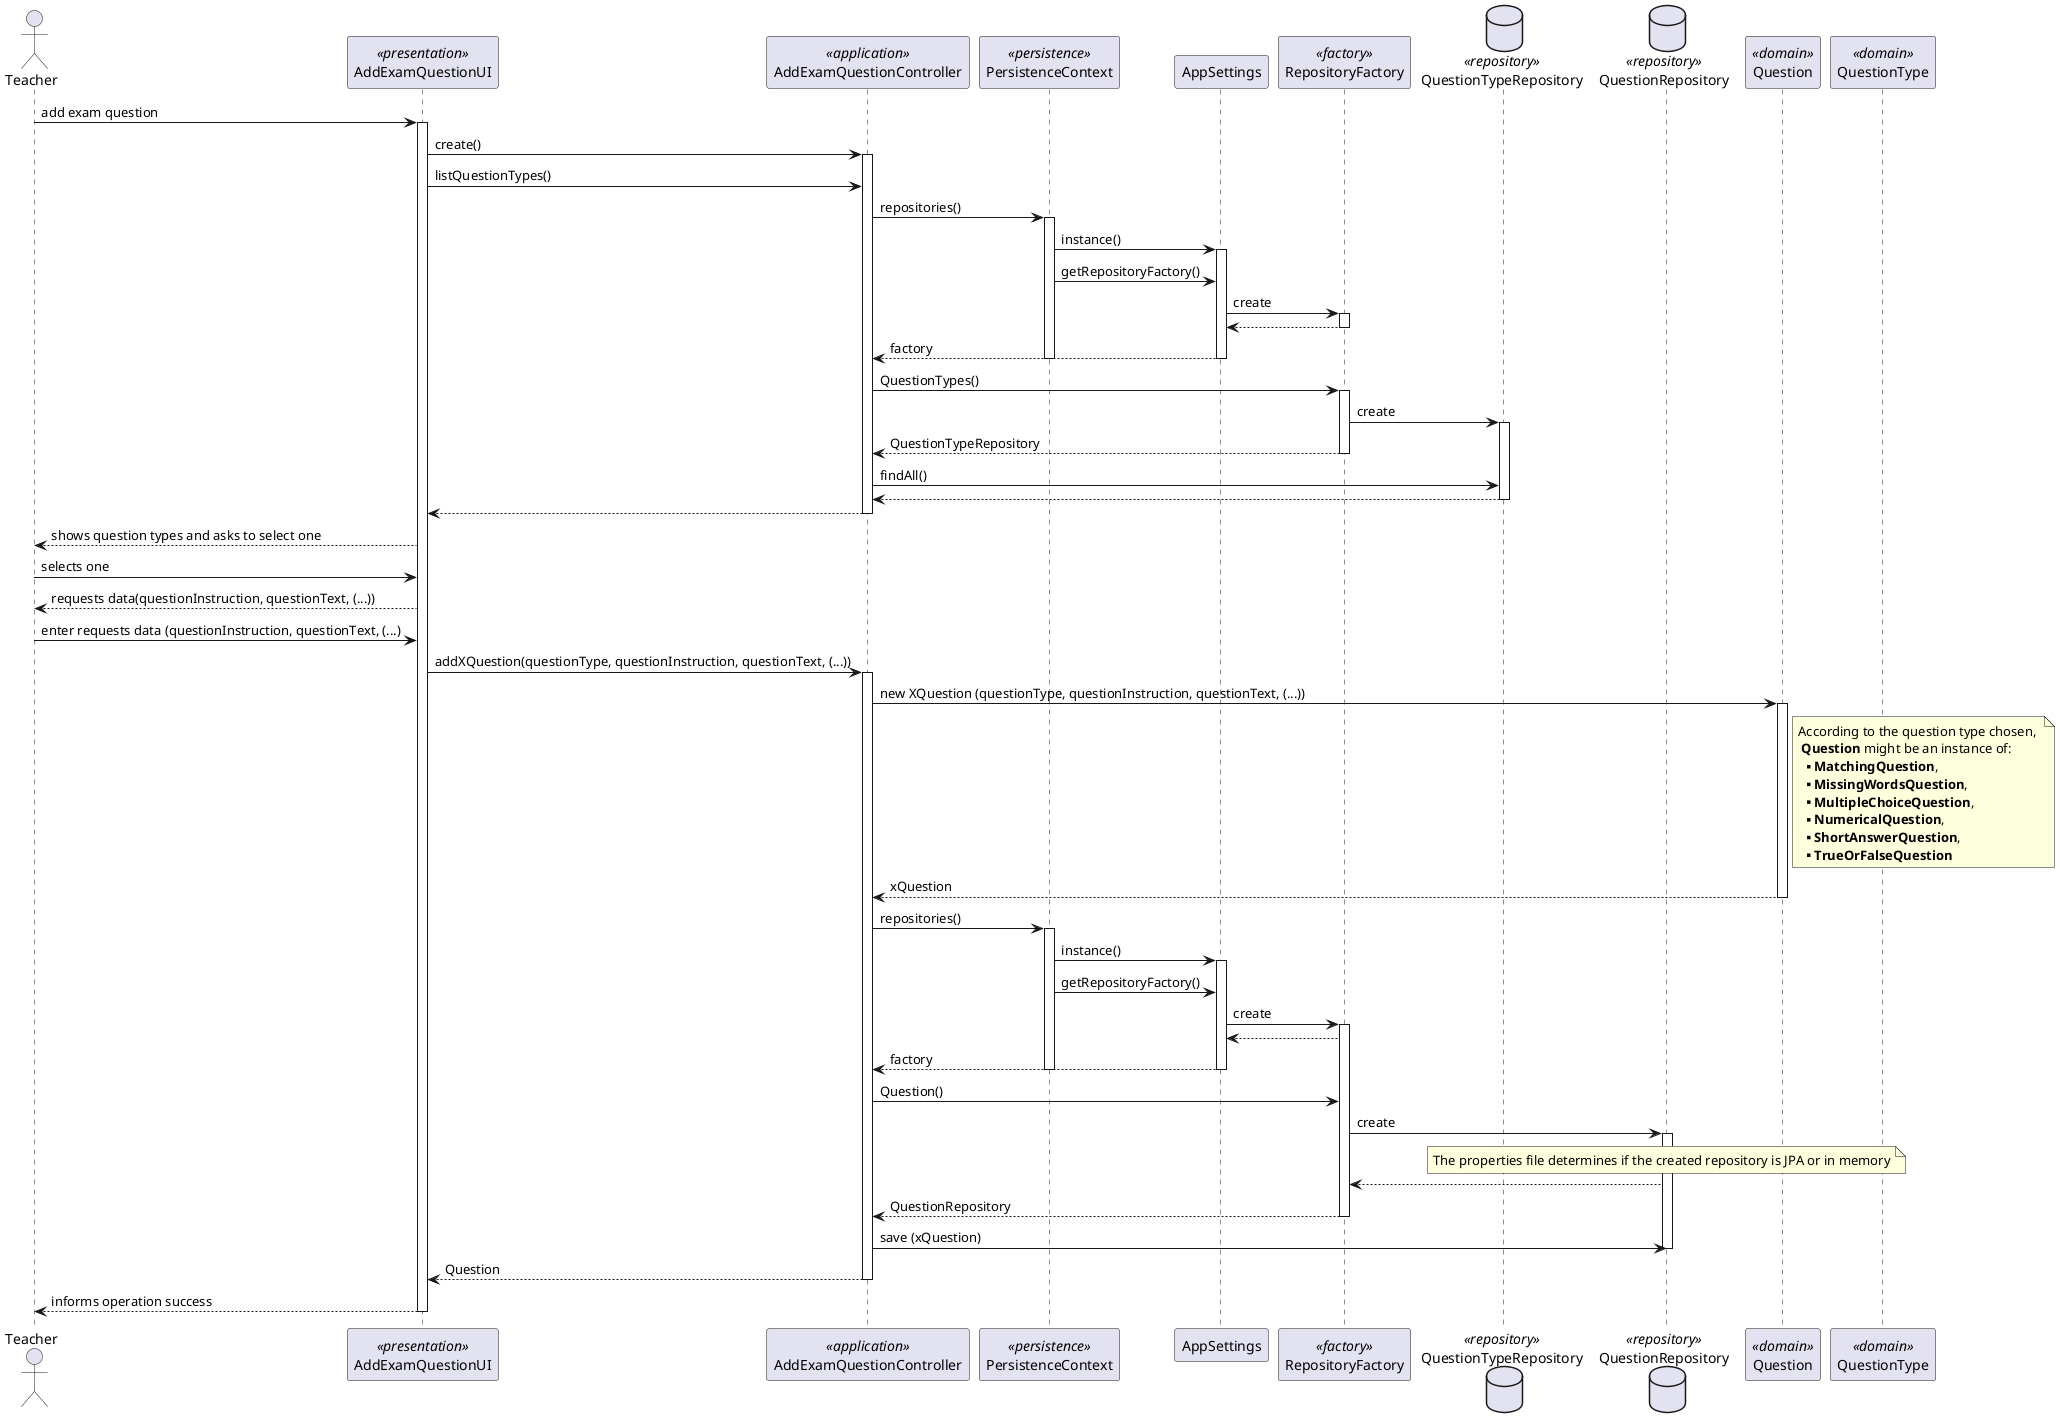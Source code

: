 @startuml
'http://plantuml.com/skinparam.html
skinparam handwritten false
skinparam packageStyle rect
skinparam defaultFontName FG Virgil
skinparam shadowing false


actor Teacher as Actor
participant AddExamQuestionUI as UI <<presentation>>
participant AddExamQuestionController as Controller <<application>>
participant PersistenceContext as Persistence <<persistence>>
participant AppSettings as set
participant RepositoryFactory as Factory <<factory>>
database QuestionTypeRepository as RepositoryType <<repository>>
database QuestionRepository as Repository <<repository>>
participant Question as Question <<domain>>
participant QuestionType as QuestionType <<domain>>



Actor -> UI: add exam question
activate UI
UI -> Controller : create()
activate Controller
UI -> Controller : listQuestionTypes()
Controller -> Persistence : repositories()
activate Persistence

Persistence -> set: instance()
activate set
Persistence -> set: getRepositoryFactory()
set -> Factory : create
activate Factory
Factory --> set:
deactivate Factory
set -->Controller: factory
deactivate set
deactivate Persistence
Controller -> Factory : QuestionTypes()
activate Factory
Factory -> RepositoryType : create
activate RepositoryType
Factory --> Controller: QuestionTypeRepository
deactivate Factory
Controller -> RepositoryType: findAll()
RepositoryType --> Controller
deactivate RepositoryType
Controller --> UI
deactivate Controller

UI-->Actor:  shows question types and asks to select one
deactivate Controller
Actor -> UI : selects one
UI --> Actor: requests data(questionInstruction, questionText, (...))
Actor -> UI: enter requests data (questionInstruction, questionText, (...)
UI -> Controller: addXQuestion(questionType, questionInstruction, questionText, (...))
activate Controller
Controller -> Question : new XQuestion (questionType, questionInstruction, questionText, (...))
activate Question
note right Question: According to the question type chosen, \n **Question** might be an instance of: \n** **MatchingQuestion**,\n** **MissingWordsQuestion**,\n** **MultipleChoiceQuestion**,\n** **NumericalQuestion**,\n** **ShortAnswerQuestion**,\n** **TrueOrFalseQuestion**
Question --> Controller: xQuestion
deactivate Question
Controller -> Persistence : repositories()
activate Persistence


Persistence -> set: instance()
activate set
Persistence -> set: getRepositoryFactory()
set -> Factory : create
activate Factory
Factory --> set:
set -->Controller: factory
deactivate set
deactivate Persistence
Controller -> Factory : Question()
Factory -> Repository : create
activate Repository
note over Repository: The properties file determines if the created repository is JPA or in memory
Repository --> Factory
Factory --> Controller : QuestionRepository
deactivate Factory
Controller -> Repository : save (xQuestion)
deactivate Repository
Controller --> UI : Question
deactivate Controller
UI --> Actor : informs operation success
deactivate UI
@enduml
